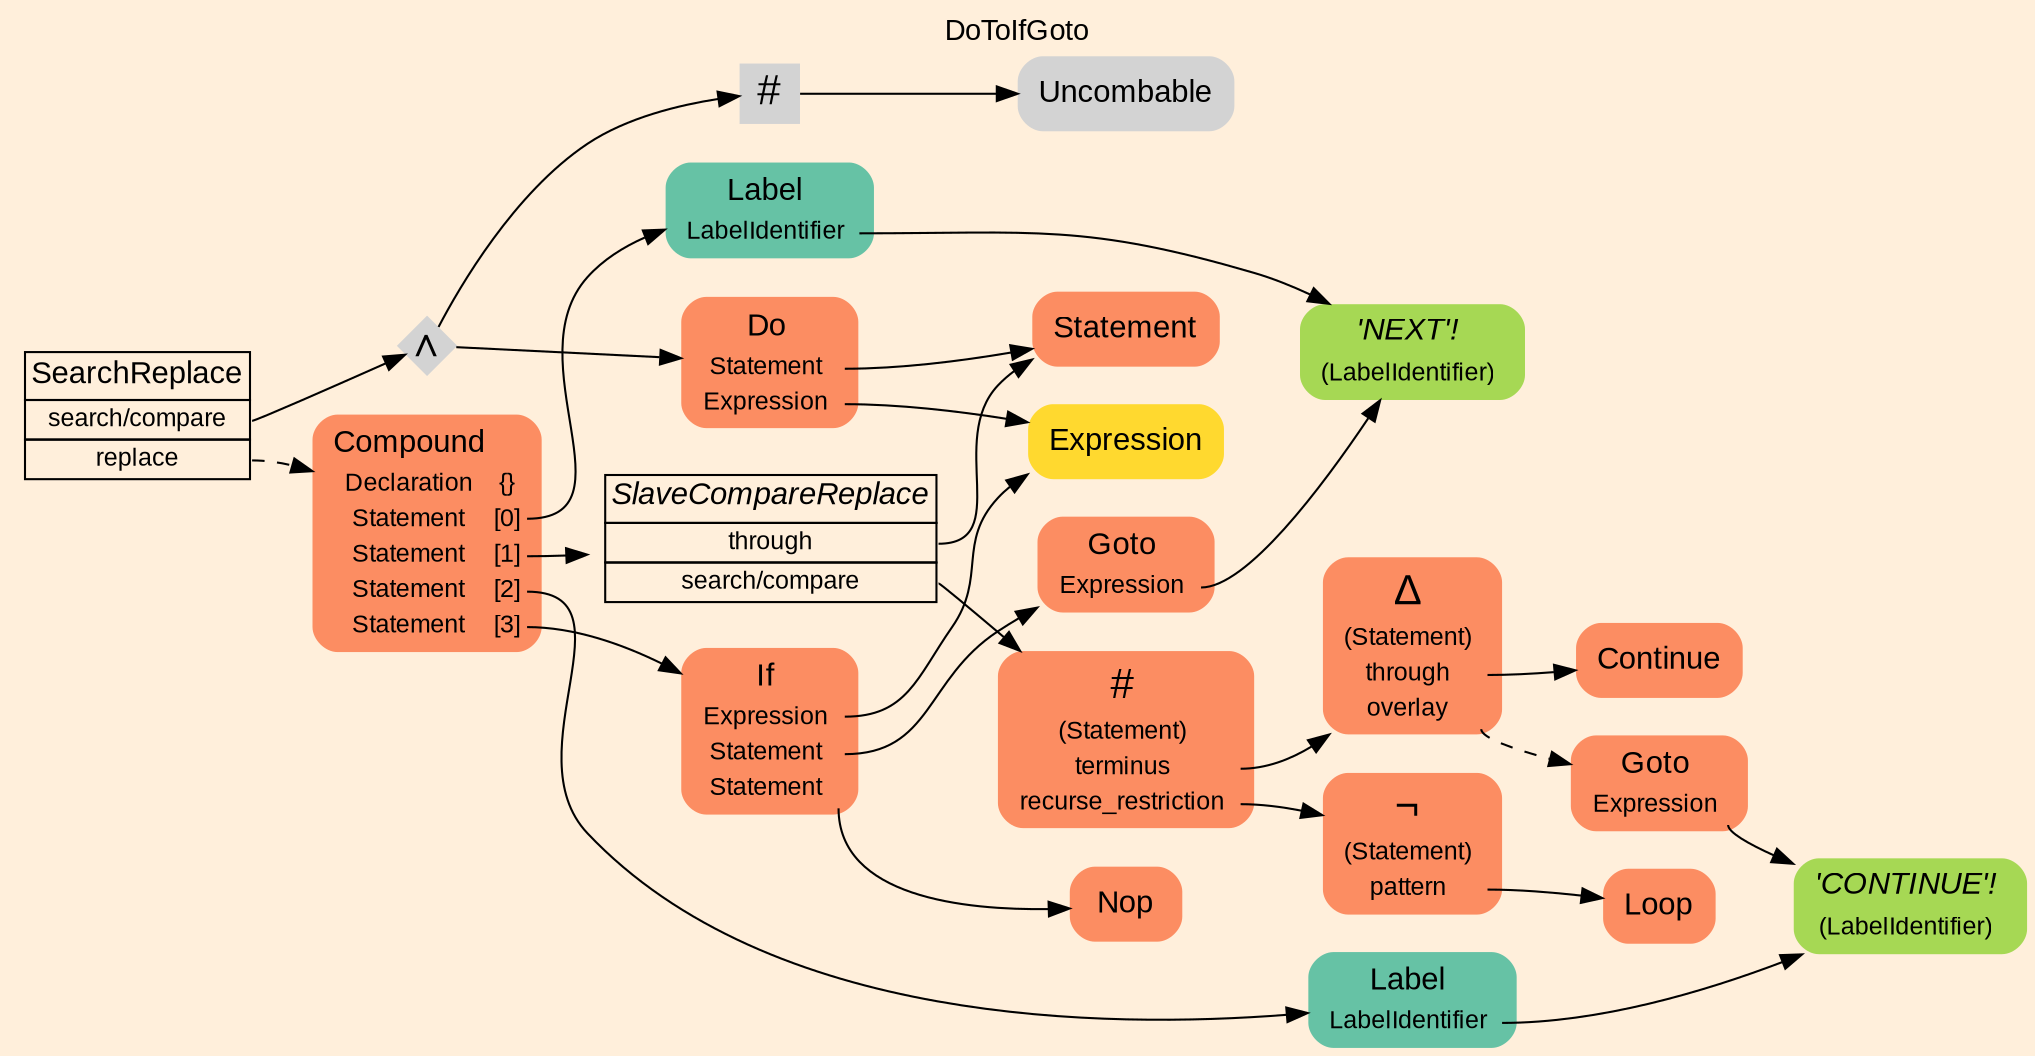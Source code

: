digraph "DoToIfGoto" {
label = "DoToIfGoto"
labelloc = t
graph [
    rankdir = "LR"
    ranksep = 0.3
    bgcolor = antiquewhite1
    color = black
    fontcolor = black
    fontname = "Arial"
];
node [
    fontname = "Arial"
];
edge [
    fontname = "Arial"
];

// -------------------- transformation figure --------------------
// -------- block CR#B-704 ----------
"CR#B-704" [
    fillcolor = antiquewhite1
    fontsize = "12"
    fontcolor = grey40
    shape = "plaintext"
    label = <<TABLE BORDER="0" CELLBORDER="1" CELLSPACING="0">
     <TR><TD><FONT COLOR="black" POINT-SIZE="15">SearchReplace</FONT></TD></TR>
     <TR><TD PORT="port0"><FONT COLOR="black" POINT-SIZE="12">search/compare</FONT></TD></TR>
     <TR><TD PORT="port1"><FONT COLOR="black" POINT-SIZE="12">replace</FONT></TD></TR>
    </TABLE>>
    style = "filled"
    color = black
];

// -------- block #B-701 ----------
"#B-701" [
    fontsize = "12"
    fontcolor = grey40
    shape = "diamond"
    label = <<FONT COLOR="black" POINT-SIZE="20">∧</FONT>>
    style = "filled"
    penwidth = 0.0
    fixedsize = true
    width = 0.4
    height = 0.4
];

// -------- block #B-683 ----------
"#B-683" [
    fillcolor = "/set28/2"
    fontsize = "12"
    fontcolor = grey40
    shape = "plaintext"
    label = <<TABLE BORDER="0" CELLBORDER="0" CELLSPACING="0">
     <TR><TD><FONT COLOR="black" POINT-SIZE="15">Do</FONT></TD></TR>
     <TR><TD><FONT COLOR="black" POINT-SIZE="12">Statement</FONT></TD><TD PORT="port0"></TD></TR>
     <TR><TD><FONT COLOR="black" POINT-SIZE="12">Expression</FONT></TD><TD PORT="port1"></TD></TR>
    </TABLE>>
    style = "rounded,filled"
];

// -------- block #B-685 ----------
"#B-685" [
    fillcolor = "/set28/2"
    fontsize = "12"
    fontcolor = grey40
    shape = "plaintext"
    label = <<TABLE BORDER="0" CELLBORDER="0" CELLSPACING="0">
     <TR><TD><FONT COLOR="black" POINT-SIZE="15">Statement</FONT></TD></TR>
    </TABLE>>
    style = "rounded,filled"
];

// -------- block #B-686 ----------
"#B-686" [
    fillcolor = "/set28/6"
    fontsize = "12"
    fontcolor = grey40
    shape = "plaintext"
    label = <<TABLE BORDER="0" CELLBORDER="0" CELLSPACING="0">
     <TR><TD><FONT COLOR="black" POINT-SIZE="15">Expression</FONT></TD></TR>
    </TABLE>>
    style = "rounded,filled"
];

// -------- block #B-702 ----------
"#B-702" [
    fontsize = "12"
    fontcolor = grey40
    shape = "square"
    label = <<FONT COLOR="black" POINT-SIZE="20">#</FONT>>
    style = "filled"
    penwidth = 0.0
    fixedsize = true
    width = 0.4
    height = 0.4
];

// -------- block #B-703 ----------
"#B-703" [
    fontsize = "12"
    fontcolor = grey40
    shape = "plaintext"
    label = <<TABLE BORDER="0" CELLBORDER="0" CELLSPACING="0">
     <TR><TD><FONT COLOR="black" POINT-SIZE="15">Uncombable</FONT></TD></TR>
    </TABLE>>
    style = "rounded,filled"
];

// -------- block #B-690 ----------
"#B-690" [
    fillcolor = "/set28/2"
    fontsize = "12"
    fontcolor = grey40
    shape = "plaintext"
    label = <<TABLE BORDER="0" CELLBORDER="0" CELLSPACING="0">
     <TR><TD><FONT COLOR="black" POINT-SIZE="15">Compound</FONT></TD></TR>
     <TR><TD><FONT COLOR="black" POINT-SIZE="12">Declaration</FONT></TD><TD PORT="port0"><FONT COLOR="black" POINT-SIZE="12">{}</FONT></TD></TR>
     <TR><TD><FONT COLOR="black" POINT-SIZE="12">Statement</FONT></TD><TD PORT="port1"><FONT COLOR="black" POINT-SIZE="12">[0]</FONT></TD></TR>
     <TR><TD><FONT COLOR="black" POINT-SIZE="12">Statement</FONT></TD><TD PORT="port2"><FONT COLOR="black" POINT-SIZE="12">[1]</FONT></TD></TR>
     <TR><TD><FONT COLOR="black" POINT-SIZE="12">Statement</FONT></TD><TD PORT="port3"><FONT COLOR="black" POINT-SIZE="12">[2]</FONT></TD></TR>
     <TR><TD><FONT COLOR="black" POINT-SIZE="12">Statement</FONT></TD><TD PORT="port4"><FONT COLOR="black" POINT-SIZE="12">[3]</FONT></TD></TR>
    </TABLE>>
    style = "rounded,filled"
];

// -------- block #B-693 ----------
"#B-693" [
    fillcolor = "/set28/1"
    fontsize = "12"
    fontcolor = grey40
    shape = "plaintext"
    label = <<TABLE BORDER="0" CELLBORDER="0" CELLSPACING="0">
     <TR><TD><FONT COLOR="black" POINT-SIZE="15">Label</FONT></TD></TR>
     <TR><TD><FONT COLOR="black" POINT-SIZE="12">LabelIdentifier</FONT></TD><TD PORT="port0"></TD></TR>
    </TABLE>>
    style = "rounded,filled"
];

// -------- block #B-691 ----------
"#B-691" [
    fillcolor = "/set28/5"
    fontsize = "12"
    fontcolor = grey40
    shape = "plaintext"
    label = <<TABLE BORDER="0" CELLBORDER="0" CELLSPACING="0">
     <TR><TD><FONT COLOR="black" POINT-SIZE="15"><I>'NEXT'!</I></FONT></TD></TR>
     <TR><TD><FONT COLOR="black" POINT-SIZE="12">(LabelIdentifier)</FONT></TD><TD PORT="port0"></TD></TR>
    </TABLE>>
    style = "rounded,filled"
];

// -------- block #B-700 ----------
"#B-700" [
    fillcolor = antiquewhite1
    fontsize = "12"
    fontcolor = grey40
    shape = "plaintext"
    label = <<TABLE BORDER="0" CELLBORDER="1" CELLSPACING="0">
     <TR><TD><FONT COLOR="black" POINT-SIZE="15"><I>SlaveCompareReplace</I></FONT></TD></TR>
     <TR><TD PORT="port0"><FONT COLOR="black" POINT-SIZE="12">through</FONT></TD></TR>
     <TR><TD PORT="port1"><FONT COLOR="black" POINT-SIZE="12">search/compare</FONT></TD></TR>
    </TABLE>>
    style = "filled"
    color = black
];

// -------- block #B-695 ----------
"#B-695" [
    fillcolor = "/set28/2"
    fontsize = "12"
    fontcolor = grey40
    shape = "plaintext"
    label = <<TABLE BORDER="0" CELLBORDER="0" CELLSPACING="0">
     <TR><TD><FONT COLOR="black" POINT-SIZE="20">#</FONT></TD></TR>
     <TR><TD><FONT COLOR="black" POINT-SIZE="12">(Statement)</FONT></TD><TD PORT="port0"></TD></TR>
     <TR><TD><FONT COLOR="black" POINT-SIZE="12">terminus</FONT></TD><TD PORT="port1"></TD></TR>
     <TR><TD><FONT COLOR="black" POINT-SIZE="12">recurse_restriction</FONT></TD><TD PORT="port2"></TD></TR>
    </TABLE>>
    style = "rounded,filled"
];

// -------- block #B-696 ----------
"#B-696" [
    fillcolor = "/set28/2"
    fontsize = "12"
    fontcolor = grey40
    shape = "plaintext"
    label = <<TABLE BORDER="0" CELLBORDER="0" CELLSPACING="0">
     <TR><TD><FONT COLOR="black" POINT-SIZE="20">Δ</FONT></TD></TR>
     <TR><TD><FONT COLOR="black" POINT-SIZE="12">(Statement)</FONT></TD><TD PORT="port0"></TD></TR>
     <TR><TD><FONT COLOR="black" POINT-SIZE="12">through</FONT></TD><TD PORT="port1"></TD></TR>
     <TR><TD><FONT COLOR="black" POINT-SIZE="12">overlay</FONT></TD><TD PORT="port2"></TD></TR>
    </TABLE>>
    style = "rounded,filled"
];

// -------- block #B-697 ----------
"#B-697" [
    fillcolor = "/set28/2"
    fontsize = "12"
    fontcolor = grey40
    shape = "plaintext"
    label = <<TABLE BORDER="0" CELLBORDER="0" CELLSPACING="0">
     <TR><TD><FONT COLOR="black" POINT-SIZE="15">Continue</FONT></TD></TR>
    </TABLE>>
    style = "rounded,filled"
];

// -------- block #B-688 ----------
"#B-688" [
    fillcolor = "/set28/2"
    fontsize = "12"
    fontcolor = grey40
    shape = "plaintext"
    label = <<TABLE BORDER="0" CELLBORDER="0" CELLSPACING="0">
     <TR><TD><FONT COLOR="black" POINT-SIZE="15">Goto</FONT></TD></TR>
     <TR><TD><FONT COLOR="black" POINT-SIZE="12">Expression</FONT></TD><TD PORT="port0"></TD></TR>
    </TABLE>>
    style = "rounded,filled"
];

// -------- block #B-692 ----------
"#B-692" [
    fillcolor = "/set28/5"
    fontsize = "12"
    fontcolor = grey40
    shape = "plaintext"
    label = <<TABLE BORDER="0" CELLBORDER="0" CELLSPACING="0">
     <TR><TD><FONT COLOR="black" POINT-SIZE="15"><I>'CONTINUE'!</I></FONT></TD></TR>
     <TR><TD><FONT COLOR="black" POINT-SIZE="12">(LabelIdentifier)</FONT></TD><TD PORT="port0"></TD></TR>
    </TABLE>>
    style = "rounded,filled"
];

// -------- block #B-698 ----------
"#B-698" [
    fillcolor = "/set28/2"
    fontsize = "12"
    fontcolor = grey40
    shape = "plaintext"
    label = <<TABLE BORDER="0" CELLBORDER="0" CELLSPACING="0">
     <TR><TD><FONT COLOR="black" POINT-SIZE="20">¬</FONT></TD></TR>
     <TR><TD><FONT COLOR="black" POINT-SIZE="12">(Statement)</FONT></TD><TD PORT="port0"></TD></TR>
     <TR><TD><FONT COLOR="black" POINT-SIZE="12">pattern</FONT></TD><TD PORT="port1"></TD></TR>
    </TABLE>>
    style = "rounded,filled"
];

// -------- block #B-699 ----------
"#B-699" [
    fillcolor = "/set28/2"
    fontsize = "12"
    fontcolor = grey40
    shape = "plaintext"
    label = <<TABLE BORDER="0" CELLBORDER="0" CELLSPACING="0">
     <TR><TD><FONT COLOR="black" POINT-SIZE="15">Loop</FONT></TD></TR>
    </TABLE>>
    style = "rounded,filled"
];

// -------- block #B-694 ----------
"#B-694" [
    fillcolor = "/set28/1"
    fontsize = "12"
    fontcolor = grey40
    shape = "plaintext"
    label = <<TABLE BORDER="0" CELLBORDER="0" CELLSPACING="0">
     <TR><TD><FONT COLOR="black" POINT-SIZE="15">Label</FONT></TD></TR>
     <TR><TD><FONT COLOR="black" POINT-SIZE="12">LabelIdentifier</FONT></TD><TD PORT="port0"></TD></TR>
    </TABLE>>
    style = "rounded,filled"
];

// -------- block #B-684 ----------
"#B-684" [
    fillcolor = "/set28/2"
    fontsize = "12"
    fontcolor = grey40
    shape = "plaintext"
    label = <<TABLE BORDER="0" CELLBORDER="0" CELLSPACING="0">
     <TR><TD><FONT COLOR="black" POINT-SIZE="15">If</FONT></TD></TR>
     <TR><TD><FONT COLOR="black" POINT-SIZE="12">Expression</FONT></TD><TD PORT="port0"></TD></TR>
     <TR><TD><FONT COLOR="black" POINT-SIZE="12">Statement</FONT></TD><TD PORT="port1"></TD></TR>
     <TR><TD><FONT COLOR="black" POINT-SIZE="12">Statement</FONT></TD><TD PORT="port2"></TD></TR>
    </TABLE>>
    style = "rounded,filled"
];

// -------- block #B-687 ----------
"#B-687" [
    fillcolor = "/set28/2"
    fontsize = "12"
    fontcolor = grey40
    shape = "plaintext"
    label = <<TABLE BORDER="0" CELLBORDER="0" CELLSPACING="0">
     <TR><TD><FONT COLOR="black" POINT-SIZE="15">Goto</FONT></TD></TR>
     <TR><TD><FONT COLOR="black" POINT-SIZE="12">Expression</FONT></TD><TD PORT="port0"></TD></TR>
    </TABLE>>
    style = "rounded,filled"
];

// -------- block #B-689 ----------
"#B-689" [
    fillcolor = "/set28/2"
    fontsize = "12"
    fontcolor = grey40
    shape = "plaintext"
    label = <<TABLE BORDER="0" CELLBORDER="0" CELLSPACING="0">
     <TR><TD><FONT COLOR="black" POINT-SIZE="15">Nop</FONT></TD></TR>
    </TABLE>>
    style = "rounded,filled"
];

"CR#B-704":port0 -> "#B-701" [
    color = black
    fontcolor = black
];

"CR#B-704":port1 -> "#B-690" [
    style="dashed"
    color = black
    fontcolor = black
];

"#B-701" -> "#B-683" [
    color = black
    fontcolor = black
];

"#B-701" -> "#B-702" [
    color = black
    fontcolor = black
];

"#B-683":port0 -> "#B-685" [
    color = black
    fontcolor = black
];

"#B-683":port1 -> "#B-686" [
    color = black
    fontcolor = black
];

"#B-702" -> "#B-703" [
    color = black
    fontcolor = black
];

"#B-690":port1 -> "#B-693" [
    color = black
    fontcolor = black
];

"#B-690":port2 -> "#B-700" [
    color = black
    fontcolor = black
];

"#B-690":port3 -> "#B-694" [
    color = black
    fontcolor = black
];

"#B-690":port4 -> "#B-684" [
    color = black
    fontcolor = black
];

"#B-693":port0 -> "#B-691" [
    color = black
    fontcolor = black
];

"#B-700":port0 -> "#B-685" [
    color = black
    fontcolor = black
];

"#B-700":port1 -> "#B-695" [
    color = black
    fontcolor = black
];

"#B-695":port1 -> "#B-696" [
    color = black
    fontcolor = black
];

"#B-695":port2 -> "#B-698" [
    color = black
    fontcolor = black
];

"#B-696":port1 -> "#B-697" [
    color = black
    fontcolor = black
];

"#B-696":port2 -> "#B-688" [
    style="dashed"
    color = black
    fontcolor = black
];

"#B-688":port0 -> "#B-692" [
    color = black
    fontcolor = black
];

"#B-698":port1 -> "#B-699" [
    color = black
    fontcolor = black
];

"#B-694":port0 -> "#B-692" [
    color = black
    fontcolor = black
];

"#B-684":port0 -> "#B-686" [
    color = black
    fontcolor = black
];

"#B-684":port1 -> "#B-687" [
    color = black
    fontcolor = black
];

"#B-684":port2 -> "#B-689" [
    color = black
    fontcolor = black
];

"#B-687":port0 -> "#B-691" [
    color = black
    fontcolor = black
];


}
